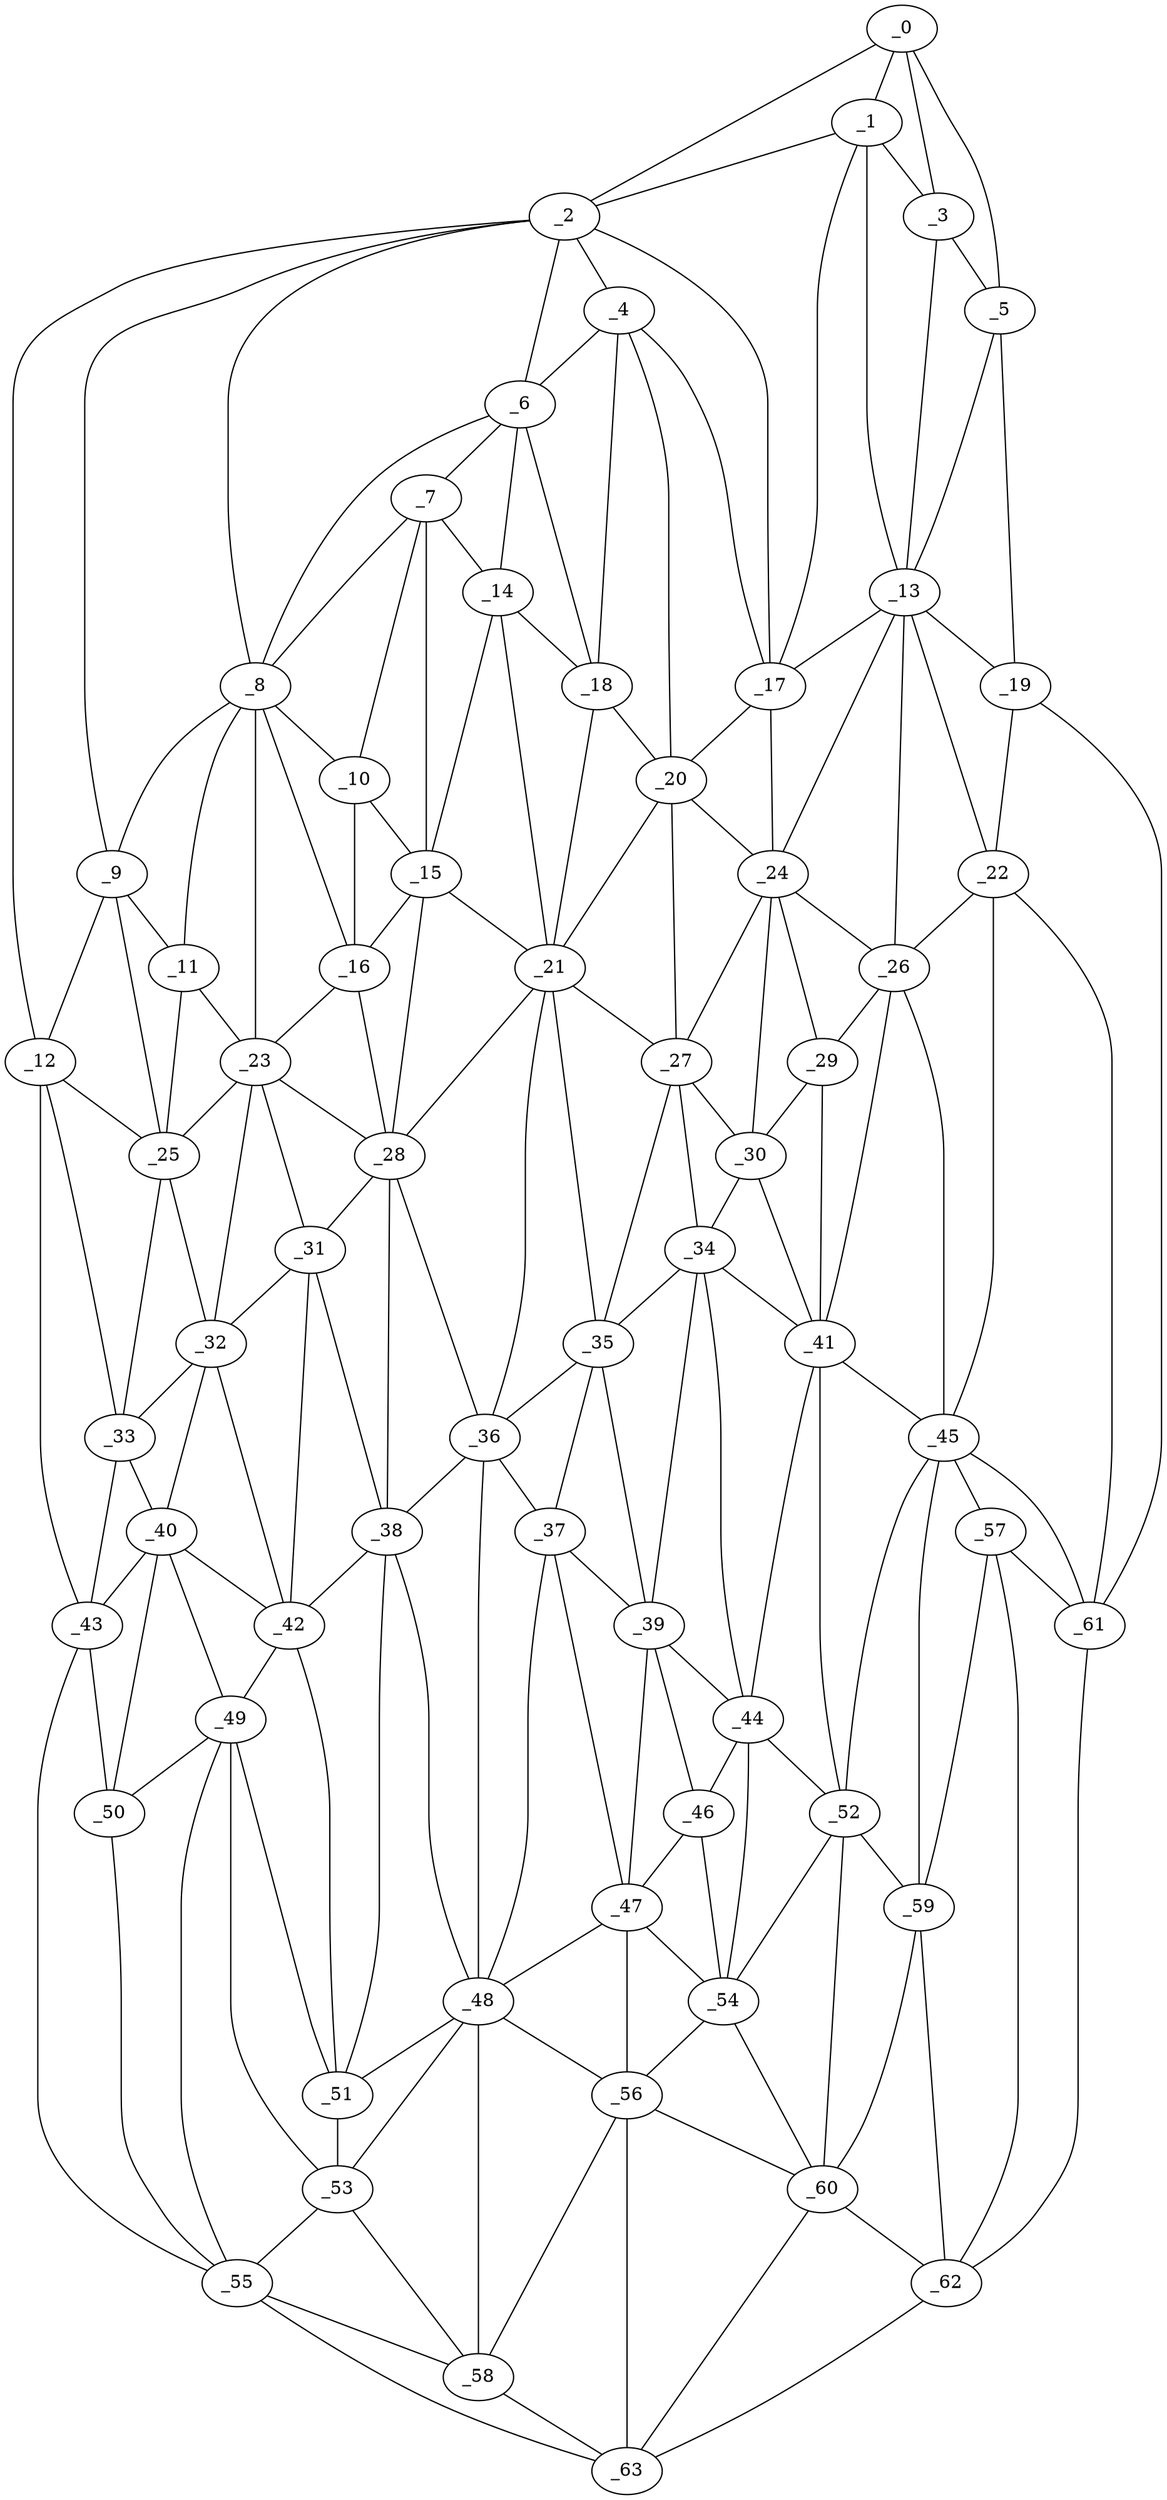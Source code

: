 graph "obj81__35.gxl" {
	_0	 [x=4,
		y=15];
	_1	 [x=13,
		y=44];
	_0 -- _1	 [valence=2];
	_2	 [x=15,
		y=61];
	_0 -- _2	 [valence=1];
	_3	 [x=17,
		y=31];
	_0 -- _3	 [valence=1];
	_5	 [x=26,
		y=3];
	_0 -- _5	 [valence=1];
	_1 -- _2	 [valence=2];
	_1 -- _3	 [valence=2];
	_13	 [x=39,
		y=38];
	_1 -- _13	 [valence=2];
	_17	 [x=42,
		y=44];
	_1 -- _17	 [valence=1];
	_4	 [x=19,
		y=65];
	_2 -- _4	 [valence=2];
	_6	 [x=27,
		y=78];
	_2 -- _6	 [valence=2];
	_8	 [x=34,
		y=104];
	_2 -- _8	 [valence=2];
	_9	 [x=35,
		y=113];
	_2 -- _9	 [valence=2];
	_12	 [x=38,
		y=121];
	_2 -- _12	 [valence=1];
	_2 -- _17	 [valence=1];
	_3 -- _5	 [valence=2];
	_3 -- _13	 [valence=1];
	_4 -- _6	 [valence=2];
	_4 -- _17	 [valence=2];
	_18	 [x=42,
		y=72];
	_4 -- _18	 [valence=2];
	_20	 [x=46,
		y=57];
	_4 -- _20	 [valence=1];
	_5 -- _13	 [valence=2];
	_19	 [x=44,
		y=3];
	_5 -- _19	 [valence=1];
	_7	 [x=33,
		y=86];
	_6 -- _7	 [valence=2];
	_6 -- _8	 [valence=1];
	_14	 [x=39,
		y=79];
	_6 -- _14	 [valence=2];
	_6 -- _18	 [valence=1];
	_7 -- _8	 [valence=1];
	_10	 [x=36,
		y=93];
	_7 -- _10	 [valence=2];
	_7 -- _14	 [valence=1];
	_15	 [x=40,
		y=83];
	_7 -- _15	 [valence=1];
	_8 -- _9	 [valence=2];
	_8 -- _10	 [valence=2];
	_11	 [x=36,
		y=108];
	_8 -- _11	 [valence=1];
	_16	 [x=41,
		y=93];
	_8 -- _16	 [valence=2];
	_23	 [x=50,
		y=98];
	_8 -- _23	 [valence=1];
	_9 -- _11	 [valence=2];
	_9 -- _12	 [valence=1];
	_25	 [x=51,
		y=109];
	_9 -- _25	 [valence=2];
	_10 -- _15	 [valence=2];
	_10 -- _16	 [valence=2];
	_11 -- _23	 [valence=2];
	_11 -- _25	 [valence=1];
	_12 -- _25	 [valence=2];
	_33	 [x=61,
		y=113];
	_12 -- _33	 [valence=1];
	_43	 [x=76,
		y=121];
	_12 -- _43	 [valence=1];
	_13 -- _17	 [valence=2];
	_13 -- _19	 [valence=2];
	_22	 [x=50,
		y=6];
	_13 -- _22	 [valence=1];
	_24	 [x=51,
		y=43];
	_13 -- _24	 [valence=2];
	_26	 [x=56,
		y=38];
	_13 -- _26	 [valence=2];
	_14 -- _15	 [valence=2];
	_14 -- _18	 [valence=2];
	_21	 [x=47,
		y=70];
	_14 -- _21	 [valence=2];
	_15 -- _16	 [valence=1];
	_15 -- _21	 [valence=2];
	_28	 [x=56,
		y=90];
	_15 -- _28	 [valence=2];
	_16 -- _23	 [valence=2];
	_16 -- _28	 [valence=2];
	_17 -- _20	 [valence=2];
	_17 -- _24	 [valence=2];
	_18 -- _20	 [valence=2];
	_18 -- _21	 [valence=2];
	_19 -- _22	 [valence=2];
	_61	 [x=101,
		y=14];
	_19 -- _61	 [valence=1];
	_20 -- _21	 [valence=2];
	_20 -- _24	 [valence=2];
	_27	 [x=56,
		y=54];
	_20 -- _27	 [valence=1];
	_21 -- _27	 [valence=2];
	_21 -- _28	 [valence=1];
	_35	 [x=63,
		y=68];
	_21 -- _35	 [valence=2];
	_36	 [x=67,
		y=73];
	_21 -- _36	 [valence=1];
	_22 -- _26	 [valence=1];
	_45	 [x=79,
		y=32];
	_22 -- _45	 [valence=1];
	_22 -- _61	 [valence=2];
	_23 -- _25	 [valence=1];
	_23 -- _28	 [valence=2];
	_31	 [x=60,
		y=96];
	_23 -- _31	 [valence=2];
	_32	 [x=60,
		y=106];
	_23 -- _32	 [valence=1];
	_24 -- _26	 [valence=2];
	_24 -- _27	 [valence=2];
	_29	 [x=57,
		y=44];
	_24 -- _29	 [valence=1];
	_30	 [x=58,
		y=48];
	_24 -- _30	 [valence=2];
	_25 -- _32	 [valence=2];
	_25 -- _33	 [valence=2];
	_26 -- _29	 [valence=2];
	_41	 [x=74,
		y=39];
	_26 -- _41	 [valence=1];
	_26 -- _45	 [valence=2];
	_27 -- _30	 [valence=2];
	_34	 [x=62,
		y=53];
	_27 -- _34	 [valence=1];
	_27 -- _35	 [valence=2];
	_28 -- _31	 [valence=1];
	_28 -- _36	 [valence=2];
	_38	 [x=70,
		y=92];
	_28 -- _38	 [valence=1];
	_29 -- _30	 [valence=2];
	_29 -- _41	 [valence=1];
	_30 -- _34	 [valence=1];
	_30 -- _41	 [valence=2];
	_31 -- _32	 [valence=1];
	_31 -- _38	 [valence=2];
	_42	 [x=74,
		y=99];
	_31 -- _42	 [valence=1];
	_32 -- _33	 [valence=1];
	_40	 [x=72,
		y=114];
	_32 -- _40	 [valence=2];
	_32 -- _42	 [valence=1];
	_33 -- _40	 [valence=1];
	_33 -- _43	 [valence=2];
	_34 -- _35	 [valence=2];
	_39	 [x=71,
		y=59];
	_34 -- _39	 [valence=1];
	_34 -- _41	 [valence=2];
	_44	 [x=77,
		y=50];
	_34 -- _44	 [valence=1];
	_35 -- _36	 [valence=2];
	_37	 [x=68,
		y=69];
	_35 -- _37	 [valence=1];
	_35 -- _39	 [valence=1];
	_36 -- _37	 [valence=1];
	_36 -- _38	 [valence=2];
	_48	 [x=80,
		y=81];
	_36 -- _48	 [valence=2];
	_37 -- _39	 [valence=2];
	_47	 [x=80,
		y=63];
	_37 -- _47	 [valence=2];
	_37 -- _48	 [valence=1];
	_38 -- _42	 [valence=1];
	_38 -- _48	 [valence=2];
	_51	 [x=82,
		y=95];
	_38 -- _51	 [valence=2];
	_39 -- _44	 [valence=2];
	_46	 [x=80,
		y=58];
	_39 -- _46	 [valence=1];
	_39 -- _47	 [valence=1];
	_40 -- _42	 [valence=2];
	_40 -- _43	 [valence=1];
	_49	 [x=80,
		y=102];
	_40 -- _49	 [valence=2];
	_50	 [x=81,
		y=112];
	_40 -- _50	 [valence=2];
	_41 -- _44	 [valence=1];
	_41 -- _45	 [valence=2];
	_52	 [x=87,
		y=39];
	_41 -- _52	 [valence=2];
	_42 -- _49	 [valence=1];
	_42 -- _51	 [valence=2];
	_43 -- _50	 [valence=1];
	_55	 [x=95,
		y=113];
	_43 -- _55	 [valence=1];
	_44 -- _46	 [valence=2];
	_44 -- _52	 [valence=2];
	_54	 [x=91,
		y=52];
	_44 -- _54	 [valence=2];
	_45 -- _52	 [valence=2];
	_57	 [x=99,
		y=20];
	_45 -- _57	 [valence=2];
	_59	 [x=100,
		y=33];
	_45 -- _59	 [valence=2];
	_45 -- _61	 [valence=2];
	_46 -- _47	 [valence=2];
	_46 -- _54	 [valence=1];
	_47 -- _48	 [valence=2];
	_47 -- _54	 [valence=2];
	_56	 [x=98,
		y=77];
	_47 -- _56	 [valence=1];
	_48 -- _51	 [valence=1];
	_53	 [x=87,
		y=94];
	_48 -- _53	 [valence=2];
	_48 -- _56	 [valence=2];
	_58	 [x=99,
		y=86];
	_48 -- _58	 [valence=2];
	_49 -- _50	 [valence=1];
	_49 -- _51	 [valence=2];
	_49 -- _53	 [valence=2];
	_49 -- _55	 [valence=2];
	_50 -- _55	 [valence=2];
	_51 -- _53	 [valence=2];
	_52 -- _54	 [valence=1];
	_52 -- _59	 [valence=2];
	_60	 [x=100,
		y=45];
	_52 -- _60	 [valence=1];
	_53 -- _55	 [valence=1];
	_53 -- _58	 [valence=2];
	_54 -- _56	 [valence=2];
	_54 -- _60	 [valence=2];
	_55 -- _58	 [valence=1];
	_63	 [x=125,
		y=66];
	_55 -- _63	 [valence=1];
	_56 -- _58	 [valence=2];
	_56 -- _60	 [valence=2];
	_56 -- _63	 [valence=1];
	_57 -- _59	 [valence=1];
	_57 -- _61	 [valence=1];
	_62	 [x=114,
		y=42];
	_57 -- _62	 [valence=2];
	_58 -- _63	 [valence=2];
	_59 -- _60	 [valence=2];
	_59 -- _62	 [valence=2];
	_60 -- _62	 [valence=2];
	_60 -- _63	 [valence=1];
	_61 -- _62	 [valence=1];
	_62 -- _63	 [valence=1];
}
